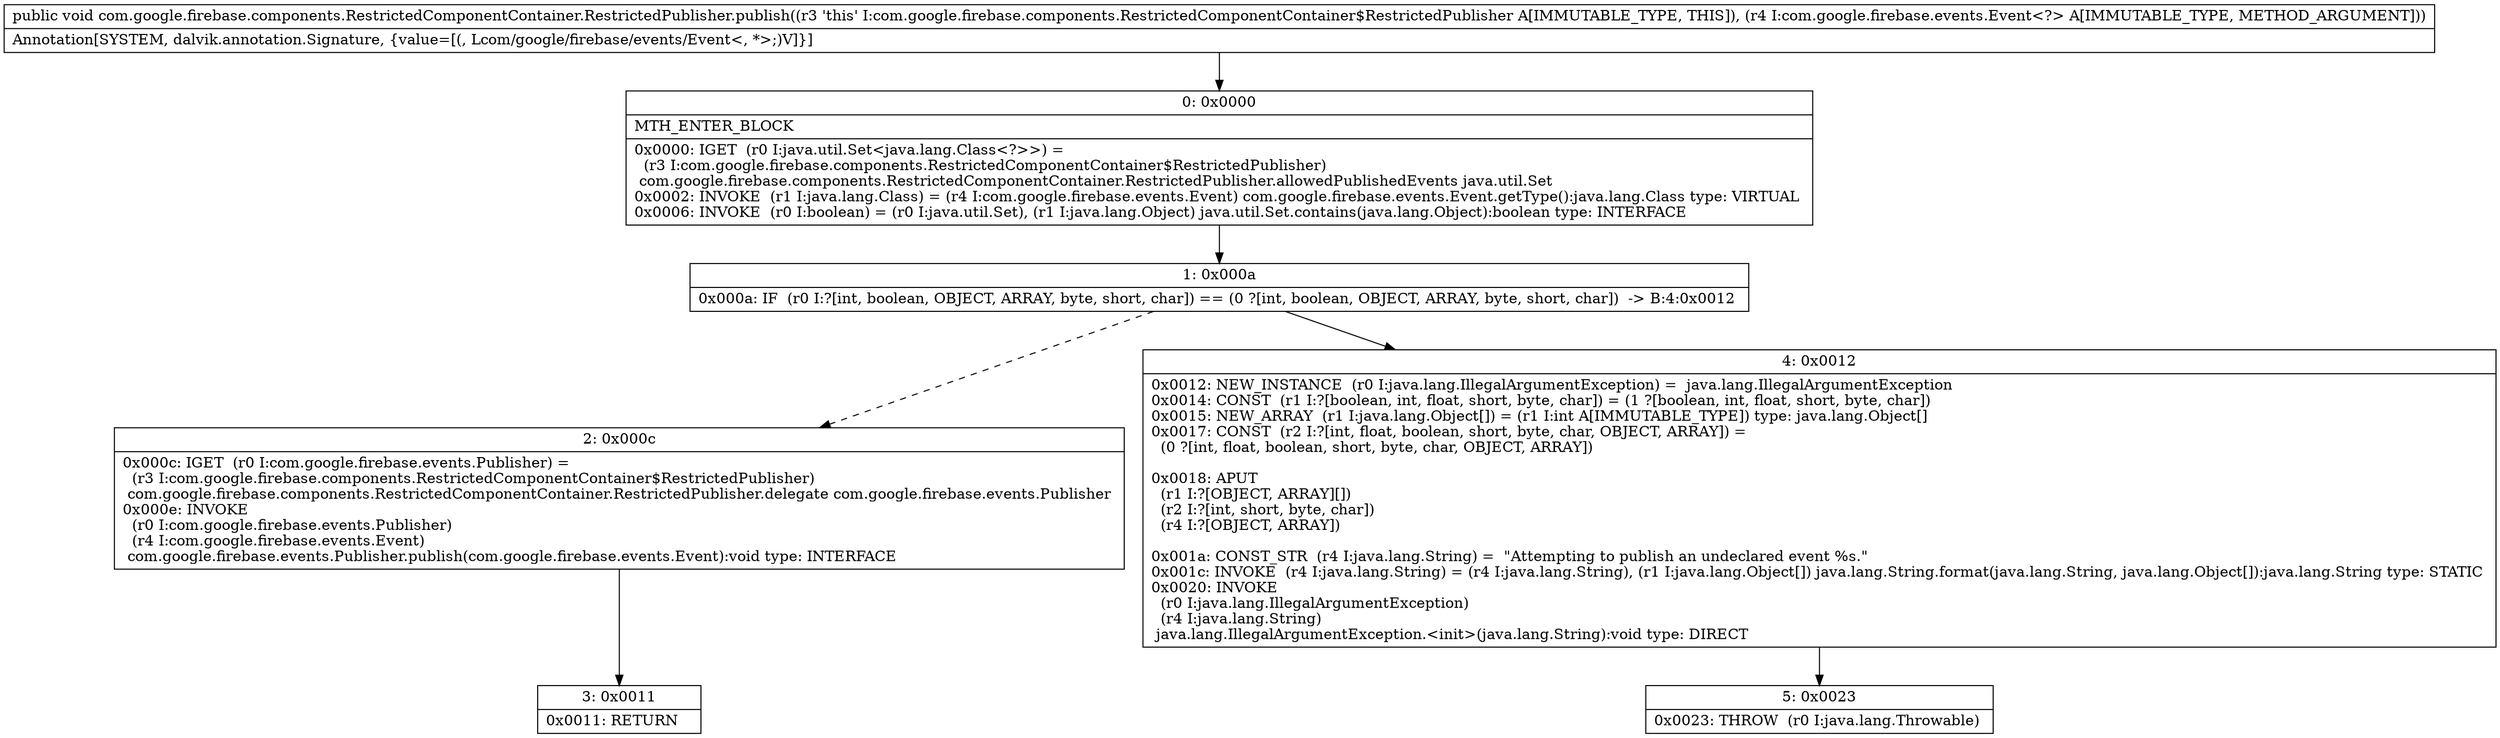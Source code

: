 digraph "CFG forcom.google.firebase.components.RestrictedComponentContainer.RestrictedPublisher.publish(Lcom\/google\/firebase\/events\/Event;)V" {
Node_0 [shape=record,label="{0\:\ 0x0000|MTH_ENTER_BLOCK\l|0x0000: IGET  (r0 I:java.util.Set\<java.lang.Class\<?\>\>) = \l  (r3 I:com.google.firebase.components.RestrictedComponentContainer$RestrictedPublisher)\l com.google.firebase.components.RestrictedComponentContainer.RestrictedPublisher.allowedPublishedEvents java.util.Set \l0x0002: INVOKE  (r1 I:java.lang.Class) = (r4 I:com.google.firebase.events.Event) com.google.firebase.events.Event.getType():java.lang.Class type: VIRTUAL \l0x0006: INVOKE  (r0 I:boolean) = (r0 I:java.util.Set), (r1 I:java.lang.Object) java.util.Set.contains(java.lang.Object):boolean type: INTERFACE \l}"];
Node_1 [shape=record,label="{1\:\ 0x000a|0x000a: IF  (r0 I:?[int, boolean, OBJECT, ARRAY, byte, short, char]) == (0 ?[int, boolean, OBJECT, ARRAY, byte, short, char])  \-\> B:4:0x0012 \l}"];
Node_2 [shape=record,label="{2\:\ 0x000c|0x000c: IGET  (r0 I:com.google.firebase.events.Publisher) = \l  (r3 I:com.google.firebase.components.RestrictedComponentContainer$RestrictedPublisher)\l com.google.firebase.components.RestrictedComponentContainer.RestrictedPublisher.delegate com.google.firebase.events.Publisher \l0x000e: INVOKE  \l  (r0 I:com.google.firebase.events.Publisher)\l  (r4 I:com.google.firebase.events.Event)\l com.google.firebase.events.Publisher.publish(com.google.firebase.events.Event):void type: INTERFACE \l}"];
Node_3 [shape=record,label="{3\:\ 0x0011|0x0011: RETURN   \l}"];
Node_4 [shape=record,label="{4\:\ 0x0012|0x0012: NEW_INSTANCE  (r0 I:java.lang.IllegalArgumentException) =  java.lang.IllegalArgumentException \l0x0014: CONST  (r1 I:?[boolean, int, float, short, byte, char]) = (1 ?[boolean, int, float, short, byte, char]) \l0x0015: NEW_ARRAY  (r1 I:java.lang.Object[]) = (r1 I:int A[IMMUTABLE_TYPE]) type: java.lang.Object[] \l0x0017: CONST  (r2 I:?[int, float, boolean, short, byte, char, OBJECT, ARRAY]) = \l  (0 ?[int, float, boolean, short, byte, char, OBJECT, ARRAY])\l \l0x0018: APUT  \l  (r1 I:?[OBJECT, ARRAY][])\l  (r2 I:?[int, short, byte, char])\l  (r4 I:?[OBJECT, ARRAY])\l \l0x001a: CONST_STR  (r4 I:java.lang.String) =  \"Attempting to publish an undeclared event %s.\" \l0x001c: INVOKE  (r4 I:java.lang.String) = (r4 I:java.lang.String), (r1 I:java.lang.Object[]) java.lang.String.format(java.lang.String, java.lang.Object[]):java.lang.String type: STATIC \l0x0020: INVOKE  \l  (r0 I:java.lang.IllegalArgumentException)\l  (r4 I:java.lang.String)\l java.lang.IllegalArgumentException.\<init\>(java.lang.String):void type: DIRECT \l}"];
Node_5 [shape=record,label="{5\:\ 0x0023|0x0023: THROW  (r0 I:java.lang.Throwable) \l}"];
MethodNode[shape=record,label="{public void com.google.firebase.components.RestrictedComponentContainer.RestrictedPublisher.publish((r3 'this' I:com.google.firebase.components.RestrictedComponentContainer$RestrictedPublisher A[IMMUTABLE_TYPE, THIS]), (r4 I:com.google.firebase.events.Event\<?\> A[IMMUTABLE_TYPE, METHOD_ARGUMENT]))  | Annotation[SYSTEM, dalvik.annotation.Signature, \{value=[(, Lcom\/google\/firebase\/events\/Event\<, *\>;)V]\}]\l}"];
MethodNode -> Node_0;
Node_0 -> Node_1;
Node_1 -> Node_2[style=dashed];
Node_1 -> Node_4;
Node_2 -> Node_3;
Node_4 -> Node_5;
}

